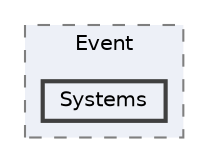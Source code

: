 digraph "C:/Users/むずでょ/Documents/Unity Projects/RMU-1-00-00-Research/Assets/RPGMaker/Codebase/Runtime/Event/Systems"
{
 // LATEX_PDF_SIZE
  bgcolor="transparent";
  edge [fontname=Helvetica,fontsize=10,labelfontname=Helvetica,labelfontsize=10];
  node [fontname=Helvetica,fontsize=10,shape=box,height=0.2,width=0.4];
  compound=true
  subgraph clusterdir_985f8ab5cf3eaa27d3ed18c5c6baf0fe {
    graph [ bgcolor="#edf0f7", pencolor="grey50", label="Event", fontname=Helvetica,fontsize=10 style="filled,dashed", URL="dir_985f8ab5cf3eaa27d3ed18c5c6baf0fe.html",tooltip=""]
  dir_0a8a4b9ba51205987ed91de1d7a1ef38 [label="Systems", fillcolor="#edf0f7", color="grey25", style="filled,bold", URL="dir_0a8a4b9ba51205987ed91de1d7a1ef38.html",tooltip=""];
  }
}
